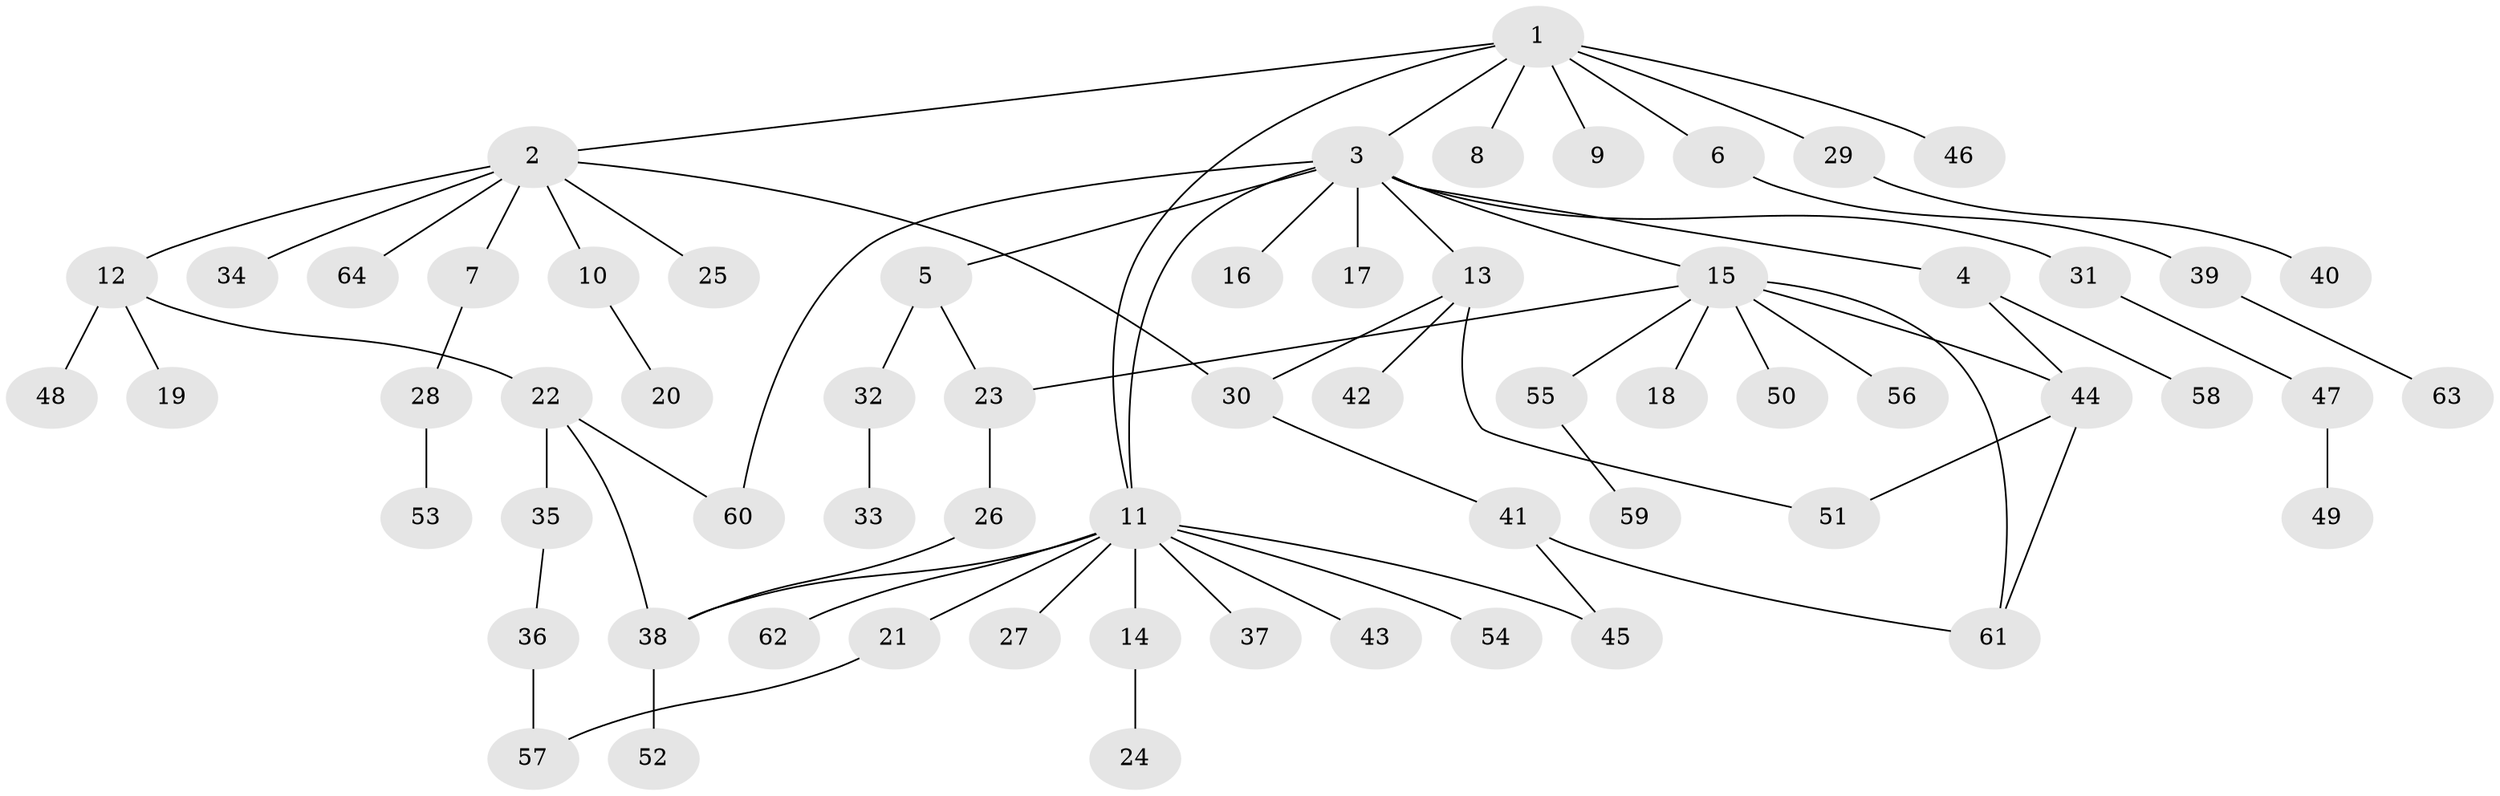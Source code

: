 // coarse degree distribution, {7: 0.022727272727272728, 8: 0.022727272727272728, 9: 0.045454545454545456, 2: 0.20454545454545456, 3: 0.11363636363636363, 1: 0.5227272727272727, 10: 0.022727272727272728, 5: 0.022727272727272728, 4: 0.022727272727272728}
// Generated by graph-tools (version 1.1) at 2025/51/02/27/25 19:51:53]
// undirected, 64 vertices, 75 edges
graph export_dot {
graph [start="1"]
  node [color=gray90,style=filled];
  1;
  2;
  3;
  4;
  5;
  6;
  7;
  8;
  9;
  10;
  11;
  12;
  13;
  14;
  15;
  16;
  17;
  18;
  19;
  20;
  21;
  22;
  23;
  24;
  25;
  26;
  27;
  28;
  29;
  30;
  31;
  32;
  33;
  34;
  35;
  36;
  37;
  38;
  39;
  40;
  41;
  42;
  43;
  44;
  45;
  46;
  47;
  48;
  49;
  50;
  51;
  52;
  53;
  54;
  55;
  56;
  57;
  58;
  59;
  60;
  61;
  62;
  63;
  64;
  1 -- 2;
  1 -- 3;
  1 -- 6;
  1 -- 8;
  1 -- 9;
  1 -- 11;
  1 -- 29;
  1 -- 46;
  2 -- 7;
  2 -- 10;
  2 -- 12;
  2 -- 25;
  2 -- 30;
  2 -- 34;
  2 -- 64;
  3 -- 4;
  3 -- 5;
  3 -- 11;
  3 -- 13;
  3 -- 15;
  3 -- 16;
  3 -- 17;
  3 -- 31;
  3 -- 60;
  4 -- 44;
  4 -- 58;
  5 -- 23;
  5 -- 32;
  6 -- 39;
  7 -- 28;
  10 -- 20;
  11 -- 14;
  11 -- 21;
  11 -- 27;
  11 -- 37;
  11 -- 38;
  11 -- 43;
  11 -- 45;
  11 -- 54;
  11 -- 62;
  12 -- 19;
  12 -- 22;
  12 -- 48;
  13 -- 30;
  13 -- 42;
  13 -- 51;
  14 -- 24;
  15 -- 18;
  15 -- 23;
  15 -- 44;
  15 -- 50;
  15 -- 55;
  15 -- 56;
  15 -- 61;
  21 -- 57;
  22 -- 35;
  22 -- 38;
  22 -- 60;
  23 -- 26;
  26 -- 38;
  28 -- 53;
  29 -- 40;
  30 -- 41;
  31 -- 47;
  32 -- 33;
  35 -- 36;
  36 -- 57;
  38 -- 52;
  39 -- 63;
  41 -- 45;
  41 -- 61;
  44 -- 51;
  44 -- 61;
  47 -- 49;
  55 -- 59;
}
